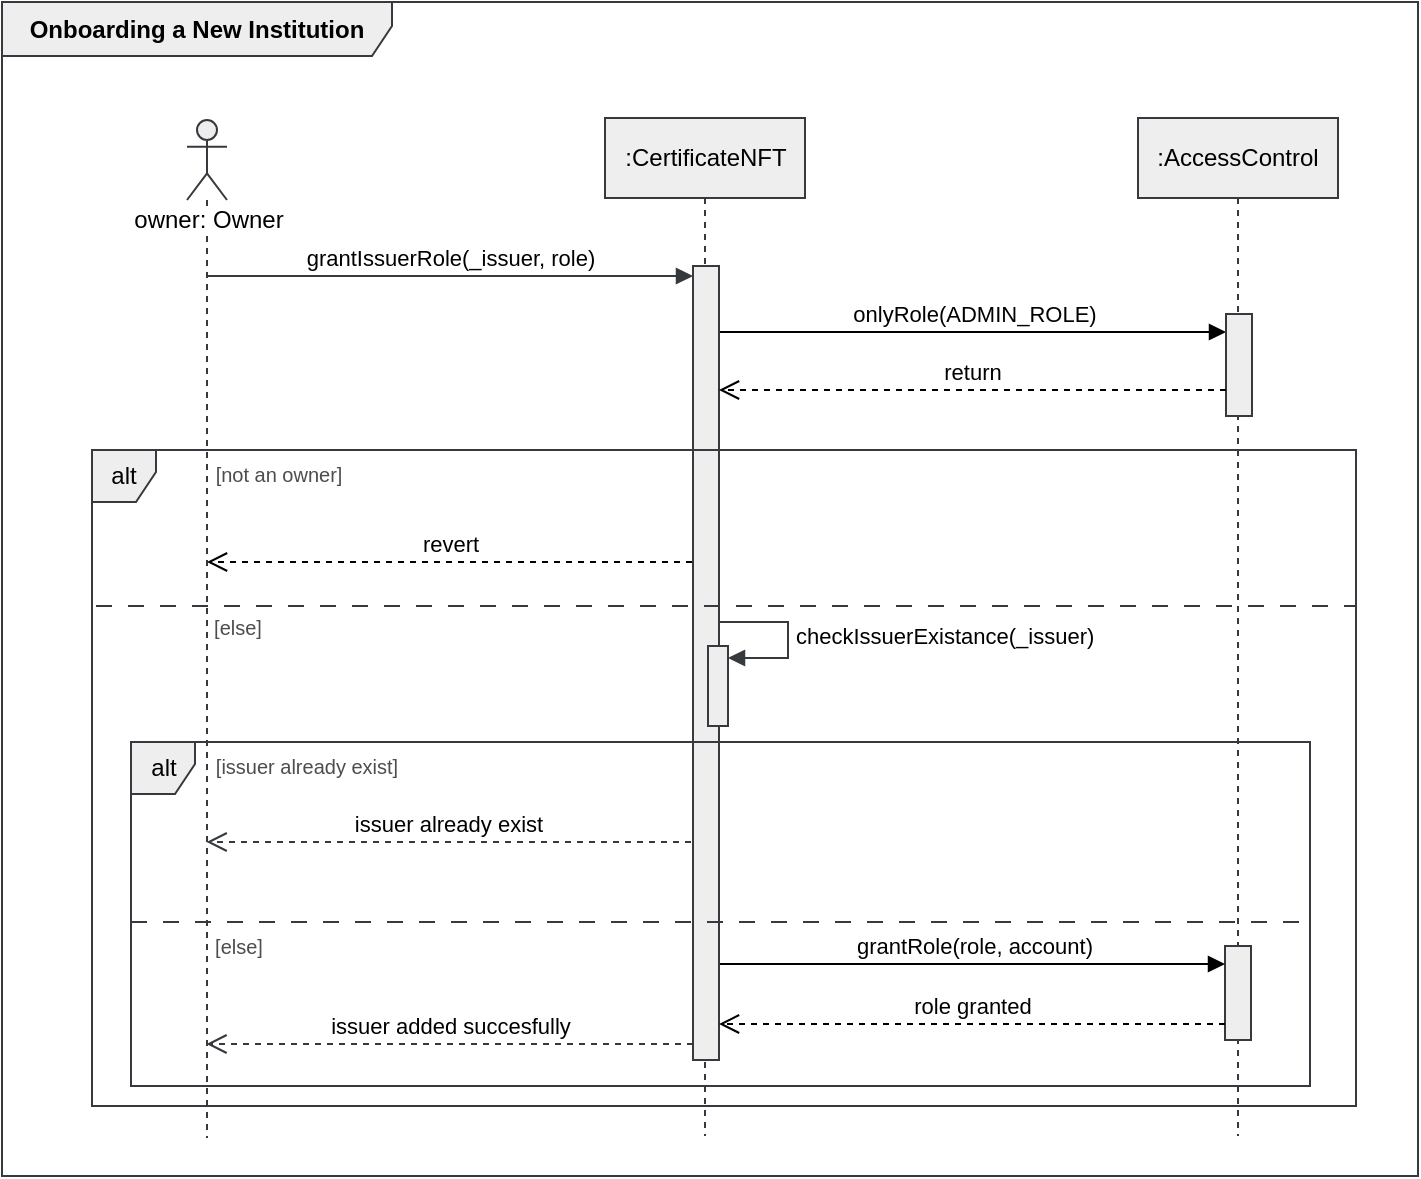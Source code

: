 <mxfile version="28.0.6">
  <diagram name="Page-1" id="J0jDcTdTuW3iA6Uvwu4c">
    <mxGraphModel dx="595" dy="358" grid="0" gridSize="10" guides="1" tooltips="1" connect="1" arrows="1" fold="1" page="1" pageScale="1" pageWidth="850" pageHeight="1100" background="#FFFFFF" math="0" shadow="0">
      <root>
        <mxCell id="0" />
        <mxCell id="1" parent="0" />
        <mxCell id="Pph7oQHx4fXSbqczSDpd-2" value="" style="shape=umlLifeline;perimeter=lifelinePerimeter;whiteSpace=wrap;html=1;container=1;dropTarget=0;collapsible=0;recursiveResize=0;outlineConnect=0;portConstraint=eastwest;newEdgeStyle={&quot;curved&quot;:0,&quot;rounded&quot;:0};participant=umlActor;fillColor=#eeeeee;strokeColor=#36393d;fontColor=light-dark(#000000,#000000);" parent="1" vertex="1">
          <mxGeometry x="110.5" y="76" width="20" height="509" as="geometry" />
        </mxCell>
        <mxCell id="Pph7oQHx4fXSbqczSDpd-3" value=":CertificateNFT" style="shape=umlLifeline;perimeter=lifelinePerimeter;whiteSpace=wrap;html=1;container=1;dropTarget=0;collapsible=0;recursiveResize=0;outlineConnect=0;portConstraint=eastwest;newEdgeStyle={&quot;curved&quot;:0,&quot;rounded&quot;:0};fillColor=#eeeeee;strokeColor=#36393d;fontColor=light-dark(#000000,#000000);" parent="1" vertex="1">
          <mxGeometry x="319.5" y="75" width="100" height="509" as="geometry" />
        </mxCell>
        <mxCell id="Pph7oQHx4fXSbqczSDpd-10" value="" style="html=1;points=[[0,0,0,0,5],[0,1,0,0,-5],[1,0,0,0,5],[1,1,0,0,-5]];perimeter=orthogonalPerimeter;outlineConnect=0;targetShapes=umlLifeline;portConstraint=eastwest;newEdgeStyle={&quot;curved&quot;:0,&quot;rounded&quot;:0};fillColor=#eeeeee;strokeColor=#36393d;fontColor=light-dark(#000000,#000000);" parent="Pph7oQHx4fXSbqczSDpd-3" vertex="1">
          <mxGeometry x="44" y="74" width="13" height="397" as="geometry" />
        </mxCell>
        <mxCell id="Pph7oQHx4fXSbqczSDpd-13" value="" style="html=1;points=[[0,0,0,0,5],[0,1,0,0,-5],[1,0,0,0,5],[1,1,0,0,-5]];perimeter=orthogonalPerimeter;outlineConnect=0;targetShapes=umlLifeline;portConstraint=eastwest;newEdgeStyle={&quot;curved&quot;:0,&quot;rounded&quot;:0};fillColor=#eeeeee;strokeColor=#36393d;fontColor=light-dark(#000000,#000000);" parent="Pph7oQHx4fXSbqczSDpd-3" vertex="1">
          <mxGeometry x="51.5" y="264" width="10" height="40" as="geometry" />
        </mxCell>
        <mxCell id="Pph7oQHx4fXSbqczSDpd-14" value="checkIssuerExistance(_issuer)" style="html=1;align=left;spacingLeft=2;endArrow=block;rounded=0;edgeStyle=orthogonalEdgeStyle;curved=0;rounded=0;fillColor=#eeeeee;strokeColor=#36393d;fontColor=light-dark(#000000,#000000);labelBackgroundColor=none;" parent="Pph7oQHx4fXSbqczSDpd-3" target="Pph7oQHx4fXSbqczSDpd-13" edge="1">
          <mxGeometry x="-0.003" relative="1" as="geometry">
            <mxPoint x="56.5" y="252" as="sourcePoint" />
            <Array as="points">
              <mxPoint x="91.5" y="252" />
              <mxPoint x="91.5" y="270" />
            </Array>
            <mxPoint as="offset" />
          </mxGeometry>
        </mxCell>
        <mxCell id="Pph7oQHx4fXSbqczSDpd-11" value="grantIssuerRole(_issuer, role)" style="html=1;verticalAlign=bottom;endArrow=block;curved=0;rounded=0;entryX=0;entryY=0;entryDx=0;entryDy=5;fillColor=#eeeeee;strokeColor=#36393d;fontColor=light-dark(#000000,#000000);labelBackgroundColor=none;" parent="1" source="Pph7oQHx4fXSbqczSDpd-2" target="Pph7oQHx4fXSbqczSDpd-10" edge="1">
          <mxGeometry x="-0.002" relative="1" as="geometry">
            <mxPoint x="293.5" y="150" as="sourcePoint" />
            <mxPoint as="offset" />
          </mxGeometry>
        </mxCell>
        <mxCell id="Pph7oQHx4fXSbqczSDpd-12" value="issuer added succesfully" style="html=1;verticalAlign=bottom;endArrow=open;dashed=1;endSize=8;curved=0;rounded=0;exitX=0;exitY=1;exitDx=0;exitDy=-5;fillColor=#eeeeee;strokeColor=#36393d;fontColor=light-dark(#000000,#000000);labelBackgroundColor=none;" parent="1" edge="1">
          <mxGeometry relative="1" as="geometry">
            <mxPoint x="120.231" y="538.0" as="targetPoint" />
            <mxPoint x="363.5" y="538.0" as="sourcePoint" />
          </mxGeometry>
        </mxCell>
        <mxCell id="Pph7oQHx4fXSbqczSDpd-16" value="alt" style="shape=umlFrame;whiteSpace=wrap;html=1;pointerEvents=0;width=32;height=26;fillColor=#eeeeee;strokeColor=#36393d;fontColor=light-dark(#000000,#000000);" parent="1" vertex="1">
          <mxGeometry x="82.5" y="387" width="589.5" height="172" as="geometry" />
        </mxCell>
        <mxCell id="Pph7oQHx4fXSbqczSDpd-17" value="" style="line;strokeWidth=1;fillColor=#eeeeee;align=left;verticalAlign=middle;spacingTop=-1;spacingLeft=3;spacingRight=3;rotatable=0;labelPosition=right;points=[];portConstraint=eastwest;strokeColor=#36393d;dashed=1;dashPattern=8 8;fontColor=light-dark(#000000,#000000);" parent="1" vertex="1">
          <mxGeometry x="82.5" y="473" width="588.5" height="8" as="geometry" />
        </mxCell>
        <mxCell id="Pph7oQHx4fXSbqczSDpd-18" value="[issuer already exist]" style="text;html=1;align=center;verticalAlign=middle;resizable=0;points=[];autosize=1;fillColor=none;fontSize=10;fontColor=#4D4D4D;" parent="1" vertex="1">
          <mxGeometry x="115" y="387" width="109" height="24" as="geometry" />
        </mxCell>
        <mxCell id="Pph7oQHx4fXSbqczSDpd-19" value="issuer already exist" style="html=1;verticalAlign=bottom;endArrow=open;dashed=1;endSize=8;curved=0;rounded=0;fillColor=#eeeeee;strokeColor=#36393d;fontColor=light-dark(#000000,#000000);labelBackgroundColor=none;" parent="1" edge="1">
          <mxGeometry x="0.002" relative="1" as="geometry">
            <mxPoint x="362.5" y="437" as="sourcePoint" />
            <mxPoint x="120.31" y="437" as="targetPoint" />
            <mxPoint as="offset" />
          </mxGeometry>
        </mxCell>
        <mxCell id="Pph7oQHx4fXSbqczSDpd-20" value="[else]" style="text;html=1;align=center;verticalAlign=middle;resizable=0;points=[];autosize=1;fillColor=none;fontSize=10;fontColor=#4D4D4D;" parent="1" vertex="1">
          <mxGeometry x="115" y="477" width="42" height="24" as="geometry" />
        </mxCell>
        <mxCell id="Pph7oQHx4fXSbqczSDpd-23" value="&lt;span style=&quot;font-weight:600&quot; data-token-index=&quot;0&quot; class=&quot;notion-enable-hover&quot;&gt;Onboarding a New Institution&lt;/span&gt;" style="shape=umlFrame;whiteSpace=wrap;html=1;pointerEvents=0;width=195;height=27;fillColor=#eeeeee;strokeColor=#36393d;fontColor=light-dark(#000000,#000000);" parent="1" vertex="1">
          <mxGeometry x="18" y="17" width="708" height="587" as="geometry" />
        </mxCell>
        <mxCell id="Pph7oQHx4fXSbqczSDpd-26" value="alt" style="shape=umlFrame;whiteSpace=wrap;html=1;pointerEvents=0;width=32;height=26;fillColor=#eeeeee;strokeColor=#36393d;fontColor=light-dark(#000000,#000000);" parent="1" vertex="1">
          <mxGeometry x="63" y="241" width="632" height="328" as="geometry" />
        </mxCell>
        <mxCell id="Pph7oQHx4fXSbqczSDpd-27" value="" style="line;strokeWidth=1;fillColor=#eeeeee;align=left;verticalAlign=middle;spacingTop=-1;spacingLeft=3;spacingRight=3;rotatable=0;labelPosition=right;points=[];portConstraint=eastwest;strokeColor=#36393d;dashed=1;dashPattern=8 8;fontColor=light-dark(#000000,#000000);" parent="1" vertex="1">
          <mxGeometry x="65" y="315" width="630" height="8" as="geometry" />
        </mxCell>
        <mxCell id="Pph7oQHx4fXSbqczSDpd-28" value="[else]" style="text;align=center;verticalAlign=middle;resizable=0;points=[];autosize=1;fillColor=none;labelBorderColor=none;fontSize=10;fontColor=#4D4D4D;" parent="1" vertex="1">
          <mxGeometry x="115" y="317.5" width="42" height="24" as="geometry" />
        </mxCell>
        <mxCell id="Pph7oQHx4fXSbqczSDpd-29" value="[not an owner]" style="text;align=center;verticalAlign=middle;resizable=0;points=[];autosize=1;fillColor=none;html=1;fontSize=10;fontColor=#4D4D4D;" parent="1" vertex="1">
          <mxGeometry x="115" y="241" width="81" height="24" as="geometry" />
        </mxCell>
        <mxCell id="Pph7oQHx4fXSbqczSDpd-31" value="revert" style="html=1;verticalAlign=bottom;endArrow=open;dashed=1;endSize=8;curved=0;rounded=0;strokeColor=light-dark(#000000,#000000);labelBackgroundColor=none;fontColor=light-dark(#000000,#000000);" parent="1" target="Pph7oQHx4fXSbqczSDpd-2" edge="1">
          <mxGeometry relative="1" as="geometry">
            <mxPoint x="363" y="297" as="sourcePoint" />
            <mxPoint x="283" y="297" as="targetPoint" />
          </mxGeometry>
        </mxCell>
        <mxCell id="Pph7oQHx4fXSbqczSDpd-33" value="onlyRole(ADMIN_ROLE)" style="html=1;verticalAlign=bottom;endArrow=block;curved=0;rounded=0;strokeColor=light-dark(#000000,#000000);labelBackgroundColor=none;fontColor=light-dark(#000000,#000000);" parent="1" target="Pph7oQHx4fXSbqczSDpd-35" edge="1">
          <mxGeometry width="80" relative="1" as="geometry">
            <mxPoint x="377" y="182" as="sourcePoint" />
            <mxPoint x="457" y="182" as="targetPoint" />
          </mxGeometry>
        </mxCell>
        <mxCell id="Pph7oQHx4fXSbqczSDpd-34" value=":AccessControl" style="shape=umlLifeline;perimeter=lifelinePerimeter;whiteSpace=wrap;html=1;container=1;dropTarget=0;collapsible=0;recursiveResize=0;outlineConnect=0;portConstraint=eastwest;newEdgeStyle={&quot;curved&quot;:0,&quot;rounded&quot;:0};fillColor=#eeeeee;strokeColor=#36393d;fontColor=light-dark(#000000,#000000);" parent="1" vertex="1">
          <mxGeometry x="586" y="75" width="100" height="509" as="geometry" />
        </mxCell>
        <mxCell id="Pph7oQHx4fXSbqczSDpd-35" value="" style="html=1;points=[[0,0,0,0,5],[0,1,0,0,-5],[1,0,0,0,5],[1,1,0,0,-5]];perimeter=orthogonalPerimeter;outlineConnect=0;targetShapes=umlLifeline;portConstraint=eastwest;newEdgeStyle={&quot;curved&quot;:0,&quot;rounded&quot;:0};fillColor=#eeeeee;strokeColor=#36393d;fontColor=light-dark(#000000,#000000);" parent="Pph7oQHx4fXSbqczSDpd-34" vertex="1">
          <mxGeometry x="44" y="98" width="13" height="51" as="geometry" />
        </mxCell>
        <mxCell id="Pph7oQHx4fXSbqczSDpd-43" value="" style="html=1;points=[[0,0,0,0,5],[0,1,0,0,-5],[1,0,0,0,5],[1,1,0,0,-5]];perimeter=orthogonalPerimeter;outlineConnect=0;targetShapes=umlLifeline;portConstraint=eastwest;newEdgeStyle={&quot;curved&quot;:0,&quot;rounded&quot;:0};fillColor=#eeeeee;strokeColor=#36393d;fontColor=light-dark(#000000,#000000);" parent="Pph7oQHx4fXSbqczSDpd-34" vertex="1">
          <mxGeometry x="43.5" y="414" width="13" height="47" as="geometry" />
        </mxCell>
        <mxCell id="Pph7oQHx4fXSbqczSDpd-38" value="return" style="html=1;verticalAlign=bottom;endArrow=open;dashed=1;endSize=8;curved=0;rounded=0;strokeColor=light-dark(#000000,#000000);labelBackgroundColor=none;fontColor=light-dark(#000000,#000000);" parent="1" target="Pph7oQHx4fXSbqczSDpd-10" edge="1">
          <mxGeometry relative="1" as="geometry">
            <mxPoint x="630" y="211" as="sourcePoint" />
            <mxPoint x="550" y="211" as="targetPoint" />
          </mxGeometry>
        </mxCell>
        <mxCell id="Pph7oQHx4fXSbqczSDpd-39" value="owner: Owner" style="text;html=1;align=center;verticalAlign=middle;resizable=0;points=[];autosize=1;strokeColor=none;fillColor=none;labelBackgroundColor=default;" parent="1" vertex="1">
          <mxGeometry x="74.5" y="113" width="93" height="26" as="geometry" />
        </mxCell>
        <mxCell id="Pph7oQHx4fXSbqczSDpd-40" value="grantRole(role, account)" style="html=1;verticalAlign=bottom;endArrow=block;curved=0;rounded=0;strokeColor=light-dark(#000000,#000000);labelBackgroundColor=none;fontColor=light-dark(#000000,#000000);" parent="1" target="Pph7oQHx4fXSbqczSDpd-43" edge="1">
          <mxGeometry x="0.0" width="80" relative="1" as="geometry">
            <mxPoint x="377" y="498" as="sourcePoint" />
            <mxPoint x="625" y="498" as="targetPoint" />
            <mxPoint as="offset" />
          </mxGeometry>
        </mxCell>
        <mxCell id="Pph7oQHx4fXSbqczSDpd-41" value="role granted" style="html=1;verticalAlign=bottom;endArrow=open;dashed=1;endSize=8;curved=0;rounded=0;labelBackgroundColor=none;fontColor=light-dark(#000000,#000000);strokeColor=light-dark(#000000,#000000);" parent="1" source="Pph7oQHx4fXSbqczSDpd-43" edge="1">
          <mxGeometry x="0.0" relative="1" as="geometry">
            <mxPoint x="624" y="528" as="sourcePoint" />
            <mxPoint x="376.5" y="528" as="targetPoint" />
            <mxPoint as="offset" />
          </mxGeometry>
        </mxCell>
      </root>
    </mxGraphModel>
  </diagram>
</mxfile>
